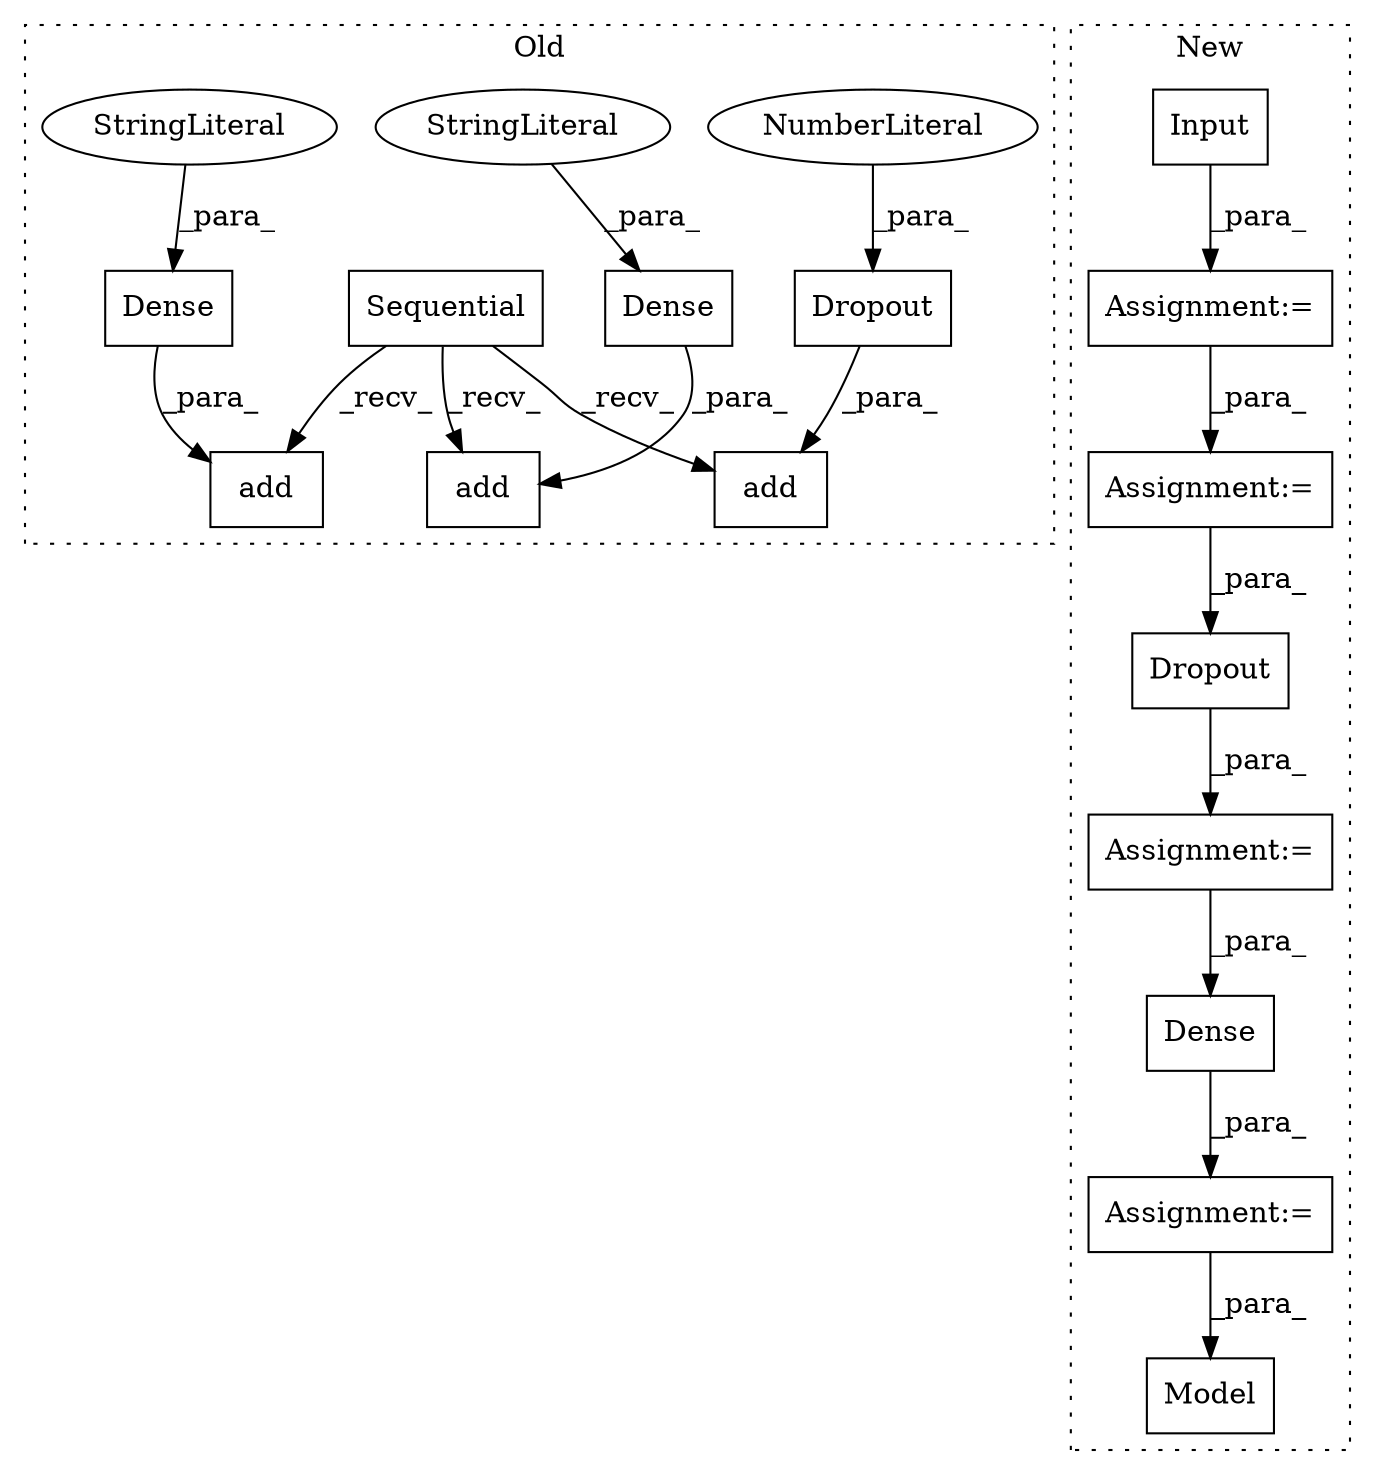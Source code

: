 digraph G {
subgraph cluster0 {
1 [label="Sequential" a="32" s="1761" l="12" shape="box"];
5 [label="add" a="32" s="2171,2206" l="4,1" shape="box"];
6 [label="Dense" a="32" s="2175,2205" l="6,1" shape="box"];
7 [label="add" a="32" s="2052,2069" l="4,1" shape="box"];
8 [label="Dropout" a="32" s="2056,2068" l="8,1" shape="box"];
9 [label="add" a="32" s="2108,2129" l="4,1" shape="box"];
14 [label="NumberLiteral" a="34" s="2064" l="4" shape="ellipse"];
15 [label="Dense" a="32" s="2112,2128" l="6,1" shape="box"];
16 [label="StringLiteral" a="45" s="2196" l="9" shape="ellipse"];
17 [label="StringLiteral" a="45" s="2122" l="6" shape="ellipse"];
label = "Old";
style="dotted";
}
subgraph cluster1 {
2 [label="Dense" a="32" s="2539,2558" l="6,1" shape="box"];
3 [label="Input" a="32" s="2018,2040" l="6,1" shape="box"];
4 [label="Dropout" a="32" s="2373,2394" l="8,1" shape="box"];
10 [label="Assignment:=" a="7" s="2456" l="1" shape="box"];
11 [label="Assignment:=" a="7" s="2098" l="1" shape="box"];
12 [label="Assignment:=" a="7" s="2538" l="1" shape="box"];
13 [label="Assignment:=" a="7" s="2151" l="1" shape="box"];
18 [label="Model" a="32" s="2571,2603" l="6,1" shape="box"];
label = "New";
style="dotted";
}
1 -> 9 [label="_recv_"];
1 -> 5 [label="_recv_"];
1 -> 7 [label="_recv_"];
2 -> 12 [label="_para_"];
3 -> 11 [label="_para_"];
4 -> 10 [label="_para_"];
6 -> 5 [label="_para_"];
8 -> 7 [label="_para_"];
10 -> 2 [label="_para_"];
11 -> 13 [label="_para_"];
12 -> 18 [label="_para_"];
13 -> 4 [label="_para_"];
14 -> 8 [label="_para_"];
15 -> 9 [label="_para_"];
16 -> 6 [label="_para_"];
17 -> 15 [label="_para_"];
}